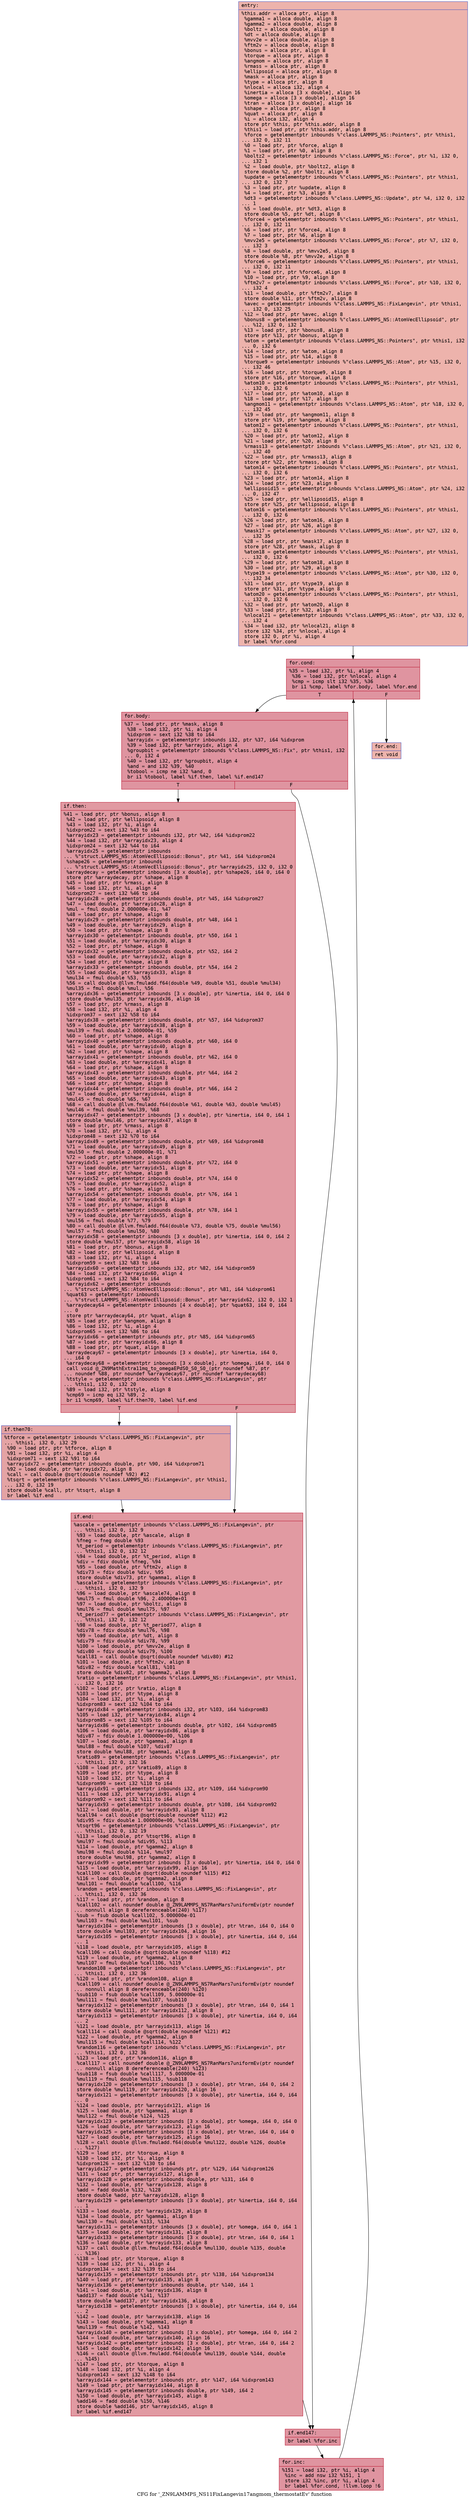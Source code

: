 digraph "CFG for '_ZN9LAMMPS_NS11FixLangevin17angmom_thermostatEv' function" {
	label="CFG for '_ZN9LAMMPS_NS11FixLangevin17angmom_thermostatEv' function";

	Node0x55e6b2354680 [shape=record,color="#3d50c3ff", style=filled, fillcolor="#d6524470" fontname="Courier",label="{entry:\l|  %this.addr = alloca ptr, align 8\l  %gamma1 = alloca double, align 8\l  %gamma2 = alloca double, align 8\l  %boltz = alloca double, align 8\l  %dt = alloca double, align 8\l  %mvv2e = alloca double, align 8\l  %ftm2v = alloca double, align 8\l  %bonus = alloca ptr, align 8\l  %torque = alloca ptr, align 8\l  %angmom = alloca ptr, align 8\l  %rmass = alloca ptr, align 8\l  %ellipsoid = alloca ptr, align 8\l  %mask = alloca ptr, align 8\l  %type = alloca ptr, align 8\l  %nlocal = alloca i32, align 4\l  %inertia = alloca [3 x double], align 16\l  %omega = alloca [3 x double], align 16\l  %tran = alloca [3 x double], align 16\l  %shape = alloca ptr, align 8\l  %quat = alloca ptr, align 8\l  %i = alloca i32, align 4\l  store ptr %this, ptr %this.addr, align 8\l  %this1 = load ptr, ptr %this.addr, align 8\l  %force = getelementptr inbounds %\"class.LAMMPS_NS::Pointers\", ptr %this1,\l... i32 0, i32 11\l  %0 = load ptr, ptr %force, align 8\l  %1 = load ptr, ptr %0, align 8\l  %boltz2 = getelementptr inbounds %\"class.LAMMPS_NS::Force\", ptr %1, i32 0,\l... i32 1\l  %2 = load double, ptr %boltz2, align 8\l  store double %2, ptr %boltz, align 8\l  %update = getelementptr inbounds %\"class.LAMMPS_NS::Pointers\", ptr %this1,\l... i32 0, i32 7\l  %3 = load ptr, ptr %update, align 8\l  %4 = load ptr, ptr %3, align 8\l  %dt3 = getelementptr inbounds %\"class.LAMMPS_NS::Update\", ptr %4, i32 0, i32\l... 1\l  %5 = load double, ptr %dt3, align 8\l  store double %5, ptr %dt, align 8\l  %force4 = getelementptr inbounds %\"class.LAMMPS_NS::Pointers\", ptr %this1,\l... i32 0, i32 11\l  %6 = load ptr, ptr %force4, align 8\l  %7 = load ptr, ptr %6, align 8\l  %mvv2e5 = getelementptr inbounds %\"class.LAMMPS_NS::Force\", ptr %7, i32 0,\l... i32 3\l  %8 = load double, ptr %mvv2e5, align 8\l  store double %8, ptr %mvv2e, align 8\l  %force6 = getelementptr inbounds %\"class.LAMMPS_NS::Pointers\", ptr %this1,\l... i32 0, i32 11\l  %9 = load ptr, ptr %force6, align 8\l  %10 = load ptr, ptr %9, align 8\l  %ftm2v7 = getelementptr inbounds %\"class.LAMMPS_NS::Force\", ptr %10, i32 0,\l... i32 4\l  %11 = load double, ptr %ftm2v7, align 8\l  store double %11, ptr %ftm2v, align 8\l  %avec = getelementptr inbounds %\"class.LAMMPS_NS::FixLangevin\", ptr %this1,\l... i32 0, i32 25\l  %12 = load ptr, ptr %avec, align 8\l  %bonus8 = getelementptr inbounds %\"class.LAMMPS_NS::AtomVecEllipsoid\", ptr\l... %12, i32 0, i32 1\l  %13 = load ptr, ptr %bonus8, align 8\l  store ptr %13, ptr %bonus, align 8\l  %atom = getelementptr inbounds %\"class.LAMMPS_NS::Pointers\", ptr %this1, i32\l... 0, i32 6\l  %14 = load ptr, ptr %atom, align 8\l  %15 = load ptr, ptr %14, align 8\l  %torque9 = getelementptr inbounds %\"class.LAMMPS_NS::Atom\", ptr %15, i32 0,\l... i32 46\l  %16 = load ptr, ptr %torque9, align 8\l  store ptr %16, ptr %torque, align 8\l  %atom10 = getelementptr inbounds %\"class.LAMMPS_NS::Pointers\", ptr %this1,\l... i32 0, i32 6\l  %17 = load ptr, ptr %atom10, align 8\l  %18 = load ptr, ptr %17, align 8\l  %angmom11 = getelementptr inbounds %\"class.LAMMPS_NS::Atom\", ptr %18, i32 0,\l... i32 45\l  %19 = load ptr, ptr %angmom11, align 8\l  store ptr %19, ptr %angmom, align 8\l  %atom12 = getelementptr inbounds %\"class.LAMMPS_NS::Pointers\", ptr %this1,\l... i32 0, i32 6\l  %20 = load ptr, ptr %atom12, align 8\l  %21 = load ptr, ptr %20, align 8\l  %rmass13 = getelementptr inbounds %\"class.LAMMPS_NS::Atom\", ptr %21, i32 0,\l... i32 40\l  %22 = load ptr, ptr %rmass13, align 8\l  store ptr %22, ptr %rmass, align 8\l  %atom14 = getelementptr inbounds %\"class.LAMMPS_NS::Pointers\", ptr %this1,\l... i32 0, i32 6\l  %23 = load ptr, ptr %atom14, align 8\l  %24 = load ptr, ptr %23, align 8\l  %ellipsoid15 = getelementptr inbounds %\"class.LAMMPS_NS::Atom\", ptr %24, i32\l... 0, i32 47\l  %25 = load ptr, ptr %ellipsoid15, align 8\l  store ptr %25, ptr %ellipsoid, align 8\l  %atom16 = getelementptr inbounds %\"class.LAMMPS_NS::Pointers\", ptr %this1,\l... i32 0, i32 6\l  %26 = load ptr, ptr %atom16, align 8\l  %27 = load ptr, ptr %26, align 8\l  %mask17 = getelementptr inbounds %\"class.LAMMPS_NS::Atom\", ptr %27, i32 0,\l... i32 35\l  %28 = load ptr, ptr %mask17, align 8\l  store ptr %28, ptr %mask, align 8\l  %atom18 = getelementptr inbounds %\"class.LAMMPS_NS::Pointers\", ptr %this1,\l... i32 0, i32 6\l  %29 = load ptr, ptr %atom18, align 8\l  %30 = load ptr, ptr %29, align 8\l  %type19 = getelementptr inbounds %\"class.LAMMPS_NS::Atom\", ptr %30, i32 0,\l... i32 34\l  %31 = load ptr, ptr %type19, align 8\l  store ptr %31, ptr %type, align 8\l  %atom20 = getelementptr inbounds %\"class.LAMMPS_NS::Pointers\", ptr %this1,\l... i32 0, i32 6\l  %32 = load ptr, ptr %atom20, align 8\l  %33 = load ptr, ptr %32, align 8\l  %nlocal21 = getelementptr inbounds %\"class.LAMMPS_NS::Atom\", ptr %33, i32 0,\l... i32 4\l  %34 = load i32, ptr %nlocal21, align 8\l  store i32 %34, ptr %nlocal, align 4\l  store i32 0, ptr %i, align 4\l  br label %for.cond\l}"];
	Node0x55e6b2354680 -> Node0x55e6b2359a80[tooltip="entry -> for.cond\nProbability 100.00%" ];
	Node0x55e6b2359a80 [shape=record,color="#b70d28ff", style=filled, fillcolor="#b70d2870" fontname="Courier",label="{for.cond:\l|  %35 = load i32, ptr %i, align 4\l  %36 = load i32, ptr %nlocal, align 4\l  %cmp = icmp slt i32 %35, %36\l  br i1 %cmp, label %for.body, label %for.end\l|{<s0>T|<s1>F}}"];
	Node0x55e6b2359a80:s0 -> Node0x55e6b2356d30[tooltip="for.cond -> for.body\nProbability 96.88%" ];
	Node0x55e6b2359a80:s1 -> Node0x55e6b2356db0[tooltip="for.cond -> for.end\nProbability 3.12%" ];
	Node0x55e6b2356d30 [shape=record,color="#b70d28ff", style=filled, fillcolor="#b70d2870" fontname="Courier",label="{for.body:\l|  %37 = load ptr, ptr %mask, align 8\l  %38 = load i32, ptr %i, align 4\l  %idxprom = sext i32 %38 to i64\l  %arrayidx = getelementptr inbounds i32, ptr %37, i64 %idxprom\l  %39 = load i32, ptr %arrayidx, align 4\l  %groupbit = getelementptr inbounds %\"class.LAMMPS_NS::Fix\", ptr %this1, i32\l... 0, i32 4\l  %40 = load i32, ptr %groupbit, align 4\l  %and = and i32 %39, %40\l  %tobool = icmp ne i32 %and, 0\l  br i1 %tobool, label %if.then, label %if.end147\l|{<s0>T|<s1>F}}"];
	Node0x55e6b2356d30:s0 -> Node0x55e6b235a6e0[tooltip="for.body -> if.then\nProbability 62.50%" ];
	Node0x55e6b2356d30:s1 -> Node0x55e6b235a750[tooltip="for.body -> if.end147\nProbability 37.50%" ];
	Node0x55e6b235a6e0 [shape=record,color="#b70d28ff", style=filled, fillcolor="#bb1b2c70" fontname="Courier",label="{if.then:\l|  %41 = load ptr, ptr %bonus, align 8\l  %42 = load ptr, ptr %ellipsoid, align 8\l  %43 = load i32, ptr %i, align 4\l  %idxprom22 = sext i32 %43 to i64\l  %arrayidx23 = getelementptr inbounds i32, ptr %42, i64 %idxprom22\l  %44 = load i32, ptr %arrayidx23, align 4\l  %idxprom24 = sext i32 %44 to i64\l  %arrayidx25 = getelementptr inbounds\l... %\"struct.LAMMPS_NS::AtomVecEllipsoid::Bonus\", ptr %41, i64 %idxprom24\l  %shape26 = getelementptr inbounds\l... %\"struct.LAMMPS_NS::AtomVecEllipsoid::Bonus\", ptr %arrayidx25, i32 0, i32 0\l  %arraydecay = getelementptr inbounds [3 x double], ptr %shape26, i64 0, i64 0\l  store ptr %arraydecay, ptr %shape, align 8\l  %45 = load ptr, ptr %rmass, align 8\l  %46 = load i32, ptr %i, align 4\l  %idxprom27 = sext i32 %46 to i64\l  %arrayidx28 = getelementptr inbounds double, ptr %45, i64 %idxprom27\l  %47 = load double, ptr %arrayidx28, align 8\l  %mul = fmul double 2.000000e-01, %47\l  %48 = load ptr, ptr %shape, align 8\l  %arrayidx29 = getelementptr inbounds double, ptr %48, i64 1\l  %49 = load double, ptr %arrayidx29, align 8\l  %50 = load ptr, ptr %shape, align 8\l  %arrayidx30 = getelementptr inbounds double, ptr %50, i64 1\l  %51 = load double, ptr %arrayidx30, align 8\l  %52 = load ptr, ptr %shape, align 8\l  %arrayidx32 = getelementptr inbounds double, ptr %52, i64 2\l  %53 = load double, ptr %arrayidx32, align 8\l  %54 = load ptr, ptr %shape, align 8\l  %arrayidx33 = getelementptr inbounds double, ptr %54, i64 2\l  %55 = load double, ptr %arrayidx33, align 8\l  %mul34 = fmul double %53, %55\l  %56 = call double @llvm.fmuladd.f64(double %49, double %51, double %mul34)\l  %mul35 = fmul double %mul, %56\l  %arrayidx36 = getelementptr inbounds [3 x double], ptr %inertia, i64 0, i64 0\l  store double %mul35, ptr %arrayidx36, align 16\l  %57 = load ptr, ptr %rmass, align 8\l  %58 = load i32, ptr %i, align 4\l  %idxprom37 = sext i32 %58 to i64\l  %arrayidx38 = getelementptr inbounds double, ptr %57, i64 %idxprom37\l  %59 = load double, ptr %arrayidx38, align 8\l  %mul39 = fmul double 2.000000e-01, %59\l  %60 = load ptr, ptr %shape, align 8\l  %arrayidx40 = getelementptr inbounds double, ptr %60, i64 0\l  %61 = load double, ptr %arrayidx40, align 8\l  %62 = load ptr, ptr %shape, align 8\l  %arrayidx41 = getelementptr inbounds double, ptr %62, i64 0\l  %63 = load double, ptr %arrayidx41, align 8\l  %64 = load ptr, ptr %shape, align 8\l  %arrayidx43 = getelementptr inbounds double, ptr %64, i64 2\l  %65 = load double, ptr %arrayidx43, align 8\l  %66 = load ptr, ptr %shape, align 8\l  %arrayidx44 = getelementptr inbounds double, ptr %66, i64 2\l  %67 = load double, ptr %arrayidx44, align 8\l  %mul45 = fmul double %65, %67\l  %68 = call double @llvm.fmuladd.f64(double %61, double %63, double %mul45)\l  %mul46 = fmul double %mul39, %68\l  %arrayidx47 = getelementptr inbounds [3 x double], ptr %inertia, i64 0, i64 1\l  store double %mul46, ptr %arrayidx47, align 8\l  %69 = load ptr, ptr %rmass, align 8\l  %70 = load i32, ptr %i, align 4\l  %idxprom48 = sext i32 %70 to i64\l  %arrayidx49 = getelementptr inbounds double, ptr %69, i64 %idxprom48\l  %71 = load double, ptr %arrayidx49, align 8\l  %mul50 = fmul double 2.000000e-01, %71\l  %72 = load ptr, ptr %shape, align 8\l  %arrayidx51 = getelementptr inbounds double, ptr %72, i64 0\l  %73 = load double, ptr %arrayidx51, align 8\l  %74 = load ptr, ptr %shape, align 8\l  %arrayidx52 = getelementptr inbounds double, ptr %74, i64 0\l  %75 = load double, ptr %arrayidx52, align 8\l  %76 = load ptr, ptr %shape, align 8\l  %arrayidx54 = getelementptr inbounds double, ptr %76, i64 1\l  %77 = load double, ptr %arrayidx54, align 8\l  %78 = load ptr, ptr %shape, align 8\l  %arrayidx55 = getelementptr inbounds double, ptr %78, i64 1\l  %79 = load double, ptr %arrayidx55, align 8\l  %mul56 = fmul double %77, %79\l  %80 = call double @llvm.fmuladd.f64(double %73, double %75, double %mul56)\l  %mul57 = fmul double %mul50, %80\l  %arrayidx58 = getelementptr inbounds [3 x double], ptr %inertia, i64 0, i64 2\l  store double %mul57, ptr %arrayidx58, align 16\l  %81 = load ptr, ptr %bonus, align 8\l  %82 = load ptr, ptr %ellipsoid, align 8\l  %83 = load i32, ptr %i, align 4\l  %idxprom59 = sext i32 %83 to i64\l  %arrayidx60 = getelementptr inbounds i32, ptr %82, i64 %idxprom59\l  %84 = load i32, ptr %arrayidx60, align 4\l  %idxprom61 = sext i32 %84 to i64\l  %arrayidx62 = getelementptr inbounds\l... %\"struct.LAMMPS_NS::AtomVecEllipsoid::Bonus\", ptr %81, i64 %idxprom61\l  %quat63 = getelementptr inbounds\l... %\"struct.LAMMPS_NS::AtomVecEllipsoid::Bonus\", ptr %arrayidx62, i32 0, i32 1\l  %arraydecay64 = getelementptr inbounds [4 x double], ptr %quat63, i64 0, i64\l... 0\l  store ptr %arraydecay64, ptr %quat, align 8\l  %85 = load ptr, ptr %angmom, align 8\l  %86 = load i32, ptr %i, align 4\l  %idxprom65 = sext i32 %86 to i64\l  %arrayidx66 = getelementptr inbounds ptr, ptr %85, i64 %idxprom65\l  %87 = load ptr, ptr %arrayidx66, align 8\l  %88 = load ptr, ptr %quat, align 8\l  %arraydecay67 = getelementptr inbounds [3 x double], ptr %inertia, i64 0,\l... i64 0\l  %arraydecay68 = getelementptr inbounds [3 x double], ptr %omega, i64 0, i64 0\l  call void @_ZN9MathExtra11mq_to_omegaEPdS0_S0_S0_(ptr noundef %87, ptr\l... noundef %88, ptr noundef %arraydecay67, ptr noundef %arraydecay68)\l  %tstyle = getelementptr inbounds %\"class.LAMMPS_NS::FixLangevin\", ptr\l... %this1, i32 0, i32 20\l  %89 = load i32, ptr %tstyle, align 8\l  %cmp69 = icmp eq i32 %89, 2\l  br i1 %cmp69, label %if.then70, label %if.end\l|{<s0>T|<s1>F}}"];
	Node0x55e6b235a6e0:s0 -> Node0x55e6b235f930[tooltip="if.then -> if.then70\nProbability 50.00%" ];
	Node0x55e6b235a6e0:s1 -> Node0x55e6b235f980[tooltip="if.then -> if.end\nProbability 50.00%" ];
	Node0x55e6b235f930 [shape=record,color="#3d50c3ff", style=filled, fillcolor="#c32e3170" fontname="Courier",label="{if.then70:\l|  %tforce = getelementptr inbounds %\"class.LAMMPS_NS::FixLangevin\", ptr\l... %this1, i32 0, i32 29\l  %90 = load ptr, ptr %tforce, align 8\l  %91 = load i32, ptr %i, align 4\l  %idxprom71 = sext i32 %91 to i64\l  %arrayidx72 = getelementptr inbounds double, ptr %90, i64 %idxprom71\l  %92 = load double, ptr %arrayidx72, align 8\l  %call = call double @sqrt(double noundef %92) #12\l  %tsqrt = getelementptr inbounds %\"class.LAMMPS_NS::FixLangevin\", ptr %this1,\l... i32 0, i32 19\l  store double %call, ptr %tsqrt, align 8\l  br label %if.end\l}"];
	Node0x55e6b235f930 -> Node0x55e6b235f980[tooltip="if.then70 -> if.end\nProbability 100.00%" ];
	Node0x55e6b235f980 [shape=record,color="#b70d28ff", style=filled, fillcolor="#bb1b2c70" fontname="Courier",label="{if.end:\l|  %ascale = getelementptr inbounds %\"class.LAMMPS_NS::FixLangevin\", ptr\l... %this1, i32 0, i32 9\l  %93 = load double, ptr %ascale, align 8\l  %fneg = fneg double %93\l  %t_period = getelementptr inbounds %\"class.LAMMPS_NS::FixLangevin\", ptr\l... %this1, i32 0, i32 12\l  %94 = load double, ptr %t_period, align 8\l  %div = fdiv double %fneg, %94\l  %95 = load double, ptr %ftm2v, align 8\l  %div73 = fdiv double %div, %95\l  store double %div73, ptr %gamma1, align 8\l  %ascale74 = getelementptr inbounds %\"class.LAMMPS_NS::FixLangevin\", ptr\l... %this1, i32 0, i32 9\l  %96 = load double, ptr %ascale74, align 8\l  %mul75 = fmul double %96, 2.400000e+01\l  %97 = load double, ptr %boltz, align 8\l  %mul76 = fmul double %mul75, %97\l  %t_period77 = getelementptr inbounds %\"class.LAMMPS_NS::FixLangevin\", ptr\l... %this1, i32 0, i32 12\l  %98 = load double, ptr %t_period77, align 8\l  %div78 = fdiv double %mul76, %98\l  %99 = load double, ptr %dt, align 8\l  %div79 = fdiv double %div78, %99\l  %100 = load double, ptr %mvv2e, align 8\l  %div80 = fdiv double %div79, %100\l  %call81 = call double @sqrt(double noundef %div80) #12\l  %101 = load double, ptr %ftm2v, align 8\l  %div82 = fdiv double %call81, %101\l  store double %div82, ptr %gamma2, align 8\l  %ratio = getelementptr inbounds %\"class.LAMMPS_NS::FixLangevin\", ptr %this1,\l... i32 0, i32 16\l  %102 = load ptr, ptr %ratio, align 8\l  %103 = load ptr, ptr %type, align 8\l  %104 = load i32, ptr %i, align 4\l  %idxprom83 = sext i32 %104 to i64\l  %arrayidx84 = getelementptr inbounds i32, ptr %103, i64 %idxprom83\l  %105 = load i32, ptr %arrayidx84, align 4\l  %idxprom85 = sext i32 %105 to i64\l  %arrayidx86 = getelementptr inbounds double, ptr %102, i64 %idxprom85\l  %106 = load double, ptr %arrayidx86, align 8\l  %div87 = fdiv double 1.000000e+00, %106\l  %107 = load double, ptr %gamma1, align 8\l  %mul88 = fmul double %107, %div87\l  store double %mul88, ptr %gamma1, align 8\l  %ratio89 = getelementptr inbounds %\"class.LAMMPS_NS::FixLangevin\", ptr\l... %this1, i32 0, i32 16\l  %108 = load ptr, ptr %ratio89, align 8\l  %109 = load ptr, ptr %type, align 8\l  %110 = load i32, ptr %i, align 4\l  %idxprom90 = sext i32 %110 to i64\l  %arrayidx91 = getelementptr inbounds i32, ptr %109, i64 %idxprom90\l  %111 = load i32, ptr %arrayidx91, align 4\l  %idxprom92 = sext i32 %111 to i64\l  %arrayidx93 = getelementptr inbounds double, ptr %108, i64 %idxprom92\l  %112 = load double, ptr %arrayidx93, align 8\l  %call94 = call double @sqrt(double noundef %112) #12\l  %div95 = fdiv double 1.000000e+00, %call94\l  %tsqrt96 = getelementptr inbounds %\"class.LAMMPS_NS::FixLangevin\", ptr\l... %this1, i32 0, i32 19\l  %113 = load double, ptr %tsqrt96, align 8\l  %mul97 = fmul double %div95, %113\l  %114 = load double, ptr %gamma2, align 8\l  %mul98 = fmul double %114, %mul97\l  store double %mul98, ptr %gamma2, align 8\l  %arrayidx99 = getelementptr inbounds [3 x double], ptr %inertia, i64 0, i64 0\l  %115 = load double, ptr %arrayidx99, align 16\l  %call100 = call double @sqrt(double noundef %115) #12\l  %116 = load double, ptr %gamma2, align 8\l  %mul101 = fmul double %call100, %116\l  %random = getelementptr inbounds %\"class.LAMMPS_NS::FixLangevin\", ptr\l... %this1, i32 0, i32 36\l  %117 = load ptr, ptr %random, align 8\l  %call102 = call noundef double @_ZN9LAMMPS_NS7RanMars7uniformEv(ptr noundef\l... nonnull align 8 dereferenceable(240) %117)\l  %sub = fsub double %call102, 5.000000e-01\l  %mul103 = fmul double %mul101, %sub\l  %arrayidx104 = getelementptr inbounds [3 x double], ptr %tran, i64 0, i64 0\l  store double %mul103, ptr %arrayidx104, align 16\l  %arrayidx105 = getelementptr inbounds [3 x double], ptr %inertia, i64 0, i64\l... 1\l  %118 = load double, ptr %arrayidx105, align 8\l  %call106 = call double @sqrt(double noundef %118) #12\l  %119 = load double, ptr %gamma2, align 8\l  %mul107 = fmul double %call106, %119\l  %random108 = getelementptr inbounds %\"class.LAMMPS_NS::FixLangevin\", ptr\l... %this1, i32 0, i32 36\l  %120 = load ptr, ptr %random108, align 8\l  %call109 = call noundef double @_ZN9LAMMPS_NS7RanMars7uniformEv(ptr noundef\l... nonnull align 8 dereferenceable(240) %120)\l  %sub110 = fsub double %call109, 5.000000e-01\l  %mul111 = fmul double %mul107, %sub110\l  %arrayidx112 = getelementptr inbounds [3 x double], ptr %tran, i64 0, i64 1\l  store double %mul111, ptr %arrayidx112, align 8\l  %arrayidx113 = getelementptr inbounds [3 x double], ptr %inertia, i64 0, i64\l... 2\l  %121 = load double, ptr %arrayidx113, align 16\l  %call114 = call double @sqrt(double noundef %121) #12\l  %122 = load double, ptr %gamma2, align 8\l  %mul115 = fmul double %call114, %122\l  %random116 = getelementptr inbounds %\"class.LAMMPS_NS::FixLangevin\", ptr\l... %this1, i32 0, i32 36\l  %123 = load ptr, ptr %random116, align 8\l  %call117 = call noundef double @_ZN9LAMMPS_NS7RanMars7uniformEv(ptr noundef\l... nonnull align 8 dereferenceable(240) %123)\l  %sub118 = fsub double %call117, 5.000000e-01\l  %mul119 = fmul double %mul115, %sub118\l  %arrayidx120 = getelementptr inbounds [3 x double], ptr %tran, i64 0, i64 2\l  store double %mul119, ptr %arrayidx120, align 16\l  %arrayidx121 = getelementptr inbounds [3 x double], ptr %inertia, i64 0, i64\l... 0\l  %124 = load double, ptr %arrayidx121, align 16\l  %125 = load double, ptr %gamma1, align 8\l  %mul122 = fmul double %124, %125\l  %arrayidx123 = getelementptr inbounds [3 x double], ptr %omega, i64 0, i64 0\l  %126 = load double, ptr %arrayidx123, align 16\l  %arrayidx125 = getelementptr inbounds [3 x double], ptr %tran, i64 0, i64 0\l  %127 = load double, ptr %arrayidx125, align 16\l  %128 = call double @llvm.fmuladd.f64(double %mul122, double %126, double\l... %127)\l  %129 = load ptr, ptr %torque, align 8\l  %130 = load i32, ptr %i, align 4\l  %idxprom126 = sext i32 %130 to i64\l  %arrayidx127 = getelementptr inbounds ptr, ptr %129, i64 %idxprom126\l  %131 = load ptr, ptr %arrayidx127, align 8\l  %arrayidx128 = getelementptr inbounds double, ptr %131, i64 0\l  %132 = load double, ptr %arrayidx128, align 8\l  %add = fadd double %132, %128\l  store double %add, ptr %arrayidx128, align 8\l  %arrayidx129 = getelementptr inbounds [3 x double], ptr %inertia, i64 0, i64\l... 1\l  %133 = load double, ptr %arrayidx129, align 8\l  %134 = load double, ptr %gamma1, align 8\l  %mul130 = fmul double %133, %134\l  %arrayidx131 = getelementptr inbounds [3 x double], ptr %omega, i64 0, i64 1\l  %135 = load double, ptr %arrayidx131, align 8\l  %arrayidx133 = getelementptr inbounds [3 x double], ptr %tran, i64 0, i64 1\l  %136 = load double, ptr %arrayidx133, align 8\l  %137 = call double @llvm.fmuladd.f64(double %mul130, double %135, double\l... %136)\l  %138 = load ptr, ptr %torque, align 8\l  %139 = load i32, ptr %i, align 4\l  %idxprom134 = sext i32 %139 to i64\l  %arrayidx135 = getelementptr inbounds ptr, ptr %138, i64 %idxprom134\l  %140 = load ptr, ptr %arrayidx135, align 8\l  %arrayidx136 = getelementptr inbounds double, ptr %140, i64 1\l  %141 = load double, ptr %arrayidx136, align 8\l  %add137 = fadd double %141, %137\l  store double %add137, ptr %arrayidx136, align 8\l  %arrayidx138 = getelementptr inbounds [3 x double], ptr %inertia, i64 0, i64\l... 2\l  %142 = load double, ptr %arrayidx138, align 16\l  %143 = load double, ptr %gamma1, align 8\l  %mul139 = fmul double %142, %143\l  %arrayidx140 = getelementptr inbounds [3 x double], ptr %omega, i64 0, i64 2\l  %144 = load double, ptr %arrayidx140, align 16\l  %arrayidx142 = getelementptr inbounds [3 x double], ptr %tran, i64 0, i64 2\l  %145 = load double, ptr %arrayidx142, align 16\l  %146 = call double @llvm.fmuladd.f64(double %mul139, double %144, double\l... %145)\l  %147 = load ptr, ptr %torque, align 8\l  %148 = load i32, ptr %i, align 4\l  %idxprom143 = sext i32 %148 to i64\l  %arrayidx144 = getelementptr inbounds ptr, ptr %147, i64 %idxprom143\l  %149 = load ptr, ptr %arrayidx144, align 8\l  %arrayidx145 = getelementptr inbounds double, ptr %149, i64 2\l  %150 = load double, ptr %arrayidx145, align 8\l  %add146 = fadd double %150, %146\l  store double %add146, ptr %arrayidx145, align 8\l  br label %if.end147\l}"];
	Node0x55e6b235f980 -> Node0x55e6b235a750[tooltip="if.end -> if.end147\nProbability 100.00%" ];
	Node0x55e6b235a750 [shape=record,color="#b70d28ff", style=filled, fillcolor="#b70d2870" fontname="Courier",label="{if.end147:\l|  br label %for.inc\l}"];
	Node0x55e6b235a750 -> Node0x55e6b235e660[tooltip="if.end147 -> for.inc\nProbability 100.00%" ];
	Node0x55e6b235e660 [shape=record,color="#b70d28ff", style=filled, fillcolor="#b70d2870" fontname="Courier",label="{for.inc:\l|  %151 = load i32, ptr %i, align 4\l  %inc = add nsw i32 %151, 1\l  store i32 %inc, ptr %i, align 4\l  br label %for.cond, !llvm.loop !6\l}"];
	Node0x55e6b235e660 -> Node0x55e6b2359a80[tooltip="for.inc -> for.cond\nProbability 100.00%" ];
	Node0x55e6b2356db0 [shape=record,color="#3d50c3ff", style=filled, fillcolor="#d6524470" fontname="Courier",label="{for.end:\l|  ret void\l}"];
}
